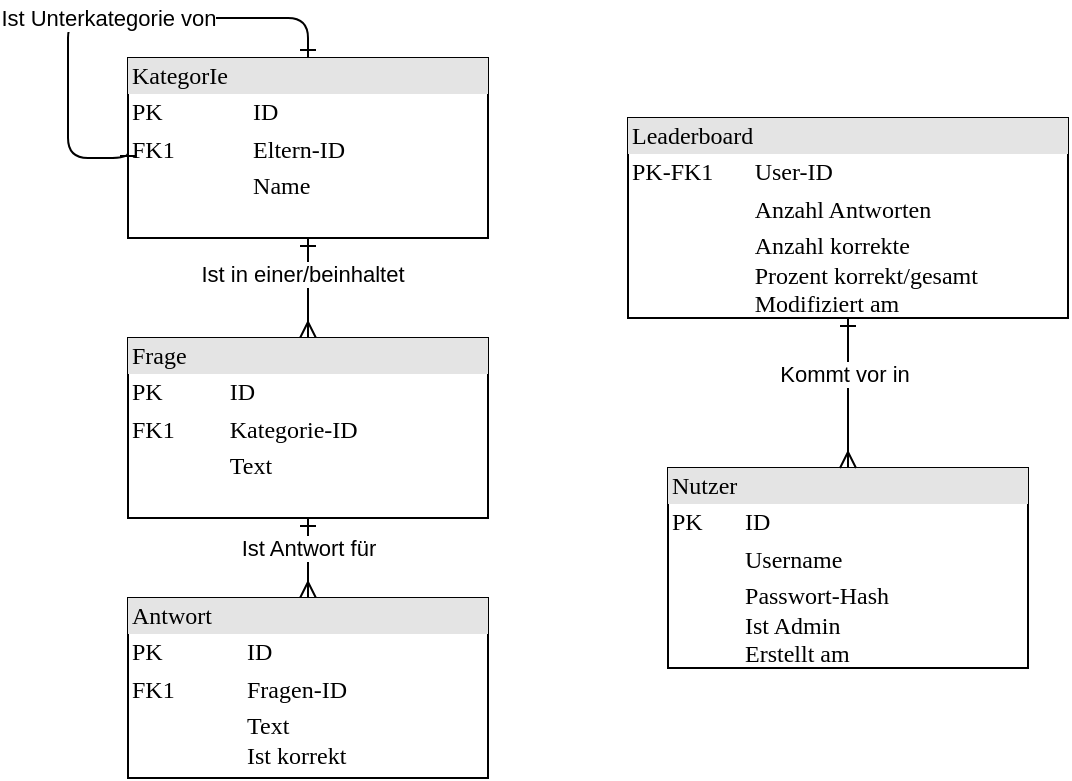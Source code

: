<mxfile version="26.2.2">
  <diagram name="Page-1" id="2ca16b54-16f6-2749-3443-fa8db7711227">
    <mxGraphModel dx="1428" dy="1691" grid="1" gridSize="10" guides="1" tooltips="1" connect="1" arrows="1" fold="1" page="1" pageScale="1" pageWidth="1100" pageHeight="850" background="none" math="0" shadow="0">
      <root>
        <mxCell id="0" />
        <mxCell id="1" parent="0" />
        <mxCell id="pjfvjaxwsF_P4UhgSiBj-1" value="&lt;div style=&quot;box-sizing:border-box;width:100%;background:#e4e4e4;padding:2px;&quot;&gt;KategorIe&lt;/div&gt;&lt;table style=&quot;width:100%;font-size:1em;&quot; cellpadding=&quot;2&quot; cellspacing=&quot;0&quot;&gt;&lt;tbody&gt;&lt;tr&gt;&lt;td&gt;PK&lt;/td&gt;&lt;td&gt;ID&lt;/td&gt;&lt;/tr&gt;&lt;tr&gt;&lt;td&gt;FK1&lt;/td&gt;&lt;td&gt;Eltern-ID&lt;/td&gt;&lt;/tr&gt;&lt;tr&gt;&lt;td&gt;&lt;/td&gt;&lt;td&gt;Name&lt;/td&gt;&lt;/tr&gt;&lt;/tbody&gt;&lt;/table&gt;" style="verticalAlign=top;align=left;overflow=fill;html=1;rounded=0;shadow=0;comic=0;labelBackgroundColor=none;strokeWidth=1;fontFamily=Verdana;fontSize=12" vertex="1" parent="1">
          <mxGeometry x="370" y="-90" width="180" height="90" as="geometry" />
        </mxCell>
        <mxCell id="pjfvjaxwsF_P4UhgSiBj-2" value="" style="endArrow=ERone;html=1;rounded=1;entryX=0;entryY=0.5;entryDx=0;entryDy=0;exitX=0.5;exitY=0;exitDx=0;exitDy=0;edgeStyle=orthogonalEdgeStyle;curved=0;startArrow=ERone;startFill=0;endFill=0;" edge="1" parent="1" source="pjfvjaxwsF_P4UhgSiBj-1" target="pjfvjaxwsF_P4UhgSiBj-1">
          <mxGeometry width="50" height="50" relative="1" as="geometry">
            <mxPoint x="460" y="-100" as="sourcePoint" />
            <mxPoint x="290" y="-50" as="targetPoint" />
            <Array as="points">
              <mxPoint x="340" y="-110" />
              <mxPoint x="290" y="-40" />
            </Array>
          </mxGeometry>
        </mxCell>
        <mxCell id="pjfvjaxwsF_P4UhgSiBj-4" value="Ist Unterkategorie von" style="edgeLabel;html=1;align=center;verticalAlign=middle;resizable=0;points=[];" vertex="1" connectable="0" parent="pjfvjaxwsF_P4UhgSiBj-2">
          <mxGeometry x="-0.019" relative="1" as="geometry">
            <mxPoint as="offset" />
          </mxGeometry>
        </mxCell>
        <mxCell id="pjfvjaxwsF_P4UhgSiBj-6" style="edgeStyle=orthogonalEdgeStyle;rounded=0;orthogonalLoop=1;jettySize=auto;html=1;entryX=0.5;entryY=1;entryDx=0;entryDy=0;endArrow=ERone;endFill=0;startArrow=ERmany;startFill=0;" edge="1" parent="1" source="pjfvjaxwsF_P4UhgSiBj-5" target="pjfvjaxwsF_P4UhgSiBj-1">
          <mxGeometry relative="1" as="geometry" />
        </mxCell>
        <mxCell id="pjfvjaxwsF_P4UhgSiBj-10" value="Ist in einer/beinhaltet" style="edgeLabel;html=1;align=center;verticalAlign=middle;resizable=0;points=[];" vertex="1" connectable="0" parent="pjfvjaxwsF_P4UhgSiBj-6">
          <mxGeometry x="0.28" y="3" relative="1" as="geometry">
            <mxPoint as="offset" />
          </mxGeometry>
        </mxCell>
        <mxCell id="pjfvjaxwsF_P4UhgSiBj-5" value="&lt;div style=&quot;box-sizing:border-box;width:100%;background:#e4e4e4;padding:2px;&quot;&gt;Frage&lt;/div&gt;&lt;table style=&quot;width:100%;font-size:1em;&quot; cellpadding=&quot;2&quot; cellspacing=&quot;0&quot;&gt;&lt;tbody&gt;&lt;tr&gt;&lt;td&gt;PK&lt;/td&gt;&lt;td&gt;ID&lt;/td&gt;&lt;/tr&gt;&lt;tr&gt;&lt;td&gt;FK1&lt;/td&gt;&lt;td&gt;Kategorie-ID&lt;/td&gt;&lt;/tr&gt;&lt;tr&gt;&lt;td&gt;&lt;/td&gt;&lt;td&gt;Text&lt;/td&gt;&lt;/tr&gt;&lt;/tbody&gt;&lt;/table&gt;" style="verticalAlign=top;align=left;overflow=fill;html=1;rounded=0;shadow=0;comic=0;labelBackgroundColor=none;strokeWidth=1;fontFamily=Verdana;fontSize=12" vertex="1" parent="1">
          <mxGeometry x="370" y="50" width="180" height="90" as="geometry" />
        </mxCell>
        <mxCell id="pjfvjaxwsF_P4UhgSiBj-8" style="edgeStyle=orthogonalEdgeStyle;rounded=0;orthogonalLoop=1;jettySize=auto;html=1;entryX=0.5;entryY=1;entryDx=0;entryDy=0;endArrow=ERone;endFill=0;startArrow=ERmany;startFill=0;" edge="1" parent="1" source="pjfvjaxwsF_P4UhgSiBj-7" target="pjfvjaxwsF_P4UhgSiBj-5">
          <mxGeometry relative="1" as="geometry" />
        </mxCell>
        <mxCell id="pjfvjaxwsF_P4UhgSiBj-11" value="Ist Antwort für" style="edgeLabel;html=1;align=center;verticalAlign=middle;resizable=0;points=[];" vertex="1" connectable="0" parent="pjfvjaxwsF_P4UhgSiBj-8">
          <mxGeometry x="0.25" relative="1" as="geometry">
            <mxPoint as="offset" />
          </mxGeometry>
        </mxCell>
        <mxCell id="pjfvjaxwsF_P4UhgSiBj-7" value="&lt;div style=&quot;box-sizing:border-box;width:100%;background:#e4e4e4;padding:2px;&quot;&gt;Antwort&lt;/div&gt;&lt;table style=&quot;width:100%;font-size:1em;&quot; cellpadding=&quot;2&quot; cellspacing=&quot;0&quot;&gt;&lt;tbody&gt;&lt;tr&gt;&lt;td&gt;PK&lt;/td&gt;&lt;td&gt;ID&lt;/td&gt;&lt;/tr&gt;&lt;tr&gt;&lt;td&gt;FK1&lt;/td&gt;&lt;td&gt;Fragen-ID&lt;/td&gt;&lt;/tr&gt;&lt;tr&gt;&lt;td&gt;&lt;/td&gt;&lt;td&gt;Text&lt;br&gt;Ist korrekt&lt;/td&gt;&lt;/tr&gt;&lt;/tbody&gt;&lt;/table&gt;" style="verticalAlign=top;align=left;overflow=fill;html=1;rounded=0;shadow=0;comic=0;labelBackgroundColor=none;strokeWidth=1;fontFamily=Verdana;fontSize=12" vertex="1" parent="1">
          <mxGeometry x="370" y="180" width="180" height="90" as="geometry" />
        </mxCell>
        <mxCell id="pjfvjaxwsF_P4UhgSiBj-9" value="&lt;div style=&quot;box-sizing:border-box;width:100%;background:#e4e4e4;padding:2px;&quot;&gt;Nutzer&lt;/div&gt;&lt;table style=&quot;width:100%;font-size:1em;&quot; cellpadding=&quot;2&quot; cellspacing=&quot;0&quot;&gt;&lt;tbody&gt;&lt;tr&gt;&lt;td&gt;PK&lt;/td&gt;&lt;td&gt;ID&lt;/td&gt;&lt;/tr&gt;&lt;tr&gt;&lt;td&gt;&lt;br&gt;&lt;/td&gt;&lt;td&gt;Username&lt;/td&gt;&lt;/tr&gt;&lt;tr&gt;&lt;td&gt;&lt;/td&gt;&lt;td&gt;Passwort-Hash&lt;br&gt;Ist Admin&lt;br&gt;Erstellt am&lt;/td&gt;&lt;/tr&gt;&lt;/tbody&gt;&lt;/table&gt;" style="verticalAlign=top;align=left;overflow=fill;html=1;rounded=0;shadow=0;comic=0;labelBackgroundColor=none;strokeWidth=1;fontFamily=Verdana;fontSize=12" vertex="1" parent="1">
          <mxGeometry x="640" y="115" width="180" height="100" as="geometry" />
        </mxCell>
        <mxCell id="pjfvjaxwsF_P4UhgSiBj-14" value="&lt;div style=&quot;box-sizing:border-box;width:100%;background:#e4e4e4;padding:2px;&quot;&gt;Leaderboard&lt;/div&gt;&lt;table style=&quot;width:100%;font-size:1em;&quot; cellpadding=&quot;2&quot; cellspacing=&quot;0&quot;&gt;&lt;tbody&gt;&lt;tr&gt;&lt;td&gt;PK-FK1&lt;/td&gt;&lt;td&gt;User-ID&lt;/td&gt;&lt;/tr&gt;&lt;tr&gt;&lt;td&gt;&lt;br&gt;&lt;/td&gt;&lt;td&gt;Anzahl Antworten&lt;/td&gt;&lt;/tr&gt;&lt;tr&gt;&lt;td&gt;&lt;/td&gt;&lt;td&gt;Anzahl korrekte&lt;br&gt;Prozent korrekt/gesamt&lt;br&gt;Modifiziert am&lt;/td&gt;&lt;/tr&gt;&lt;/tbody&gt;&lt;/table&gt;" style="verticalAlign=top;align=left;overflow=fill;html=1;rounded=0;shadow=0;comic=0;labelBackgroundColor=none;strokeWidth=1;fontFamily=Verdana;fontSize=12" vertex="1" parent="1">
          <mxGeometry x="620" y="-60" width="220" height="100" as="geometry" />
        </mxCell>
        <mxCell id="pjfvjaxwsF_P4UhgSiBj-15" style="edgeStyle=orthogonalEdgeStyle;rounded=0;orthogonalLoop=1;jettySize=auto;html=1;entryX=0.5;entryY=0;entryDx=0;entryDy=0;endArrow=ERmany;endFill=0;startArrow=ERone;startFill=0;" edge="1" parent="1" source="pjfvjaxwsF_P4UhgSiBj-14" target="pjfvjaxwsF_P4UhgSiBj-9">
          <mxGeometry relative="1" as="geometry" />
        </mxCell>
        <mxCell id="pjfvjaxwsF_P4UhgSiBj-16" value="Kommt vor in" style="edgeLabel;html=1;align=center;verticalAlign=middle;resizable=0;points=[];" vertex="1" connectable="0" parent="pjfvjaxwsF_P4UhgSiBj-15">
          <mxGeometry x="-0.253" y="-2" relative="1" as="geometry">
            <mxPoint as="offset" />
          </mxGeometry>
        </mxCell>
      </root>
    </mxGraphModel>
  </diagram>
</mxfile>
